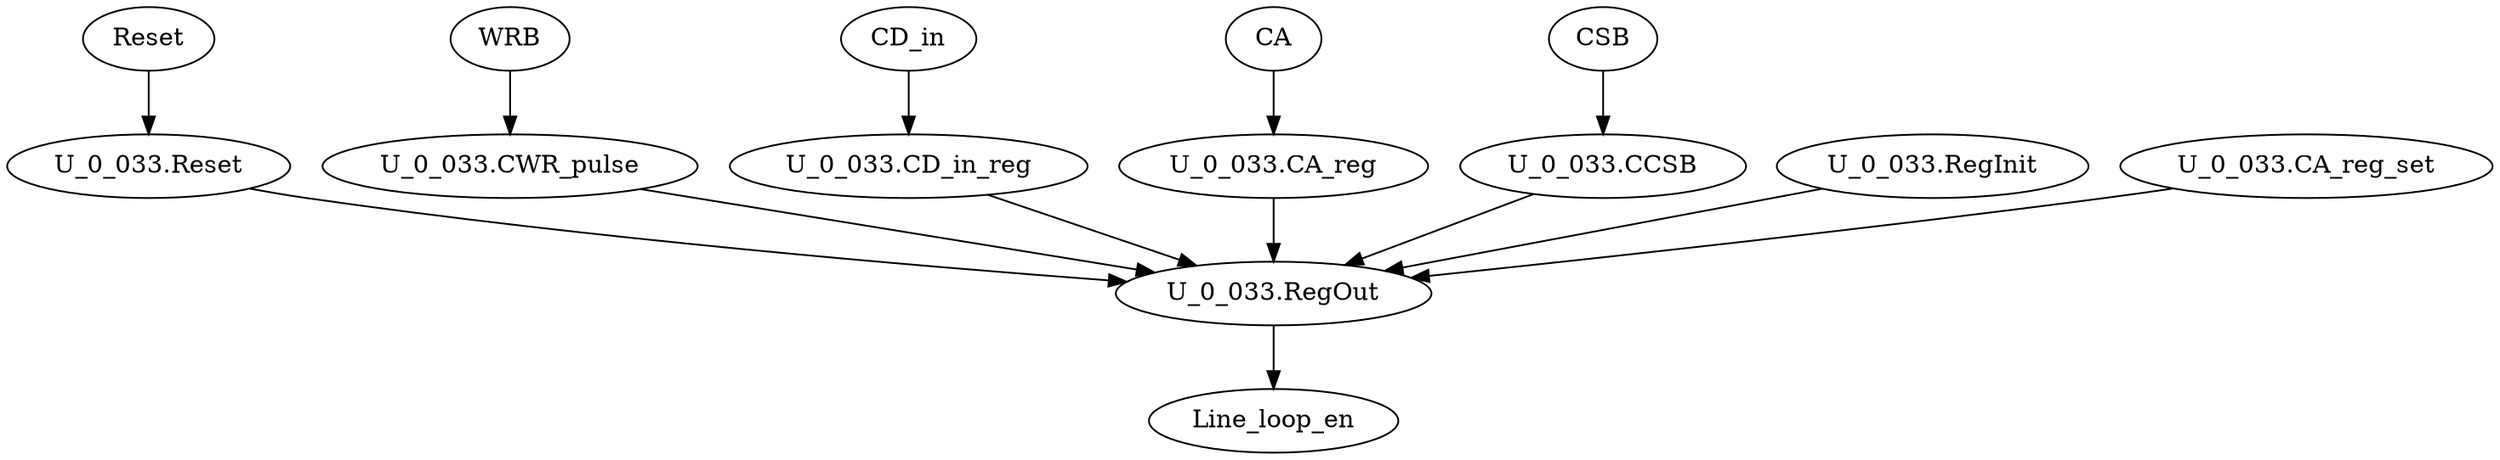 strict digraph "" {
	Reset	 [complexity=1,
		importance=0.0308170945521,
		rank=0.0308170945521];
	"U_0_033.Reset"	 [complexity=1,
		importance=0.029063591725,
		rank=0.029063591725];
	Reset -> "U_0_033.Reset";
	WRB	 [complexity=4,
		importance=0.0171685902472,
		rank=0.00429214756179];
	"U_0_033.CWR_pulse"	 [complexity=4,
		importance=0.01541508742,
		rank=0.00385377185501];
	WRB -> "U_0_033.CWR_pulse";
	"U_0_033.RegOut"	 [complexity=0,
		importance=0.0136486911662,
		rank=0.0];
	Line_loop_en	 [complexity=0,
		importance=0.00571852560641,
		rank=0.0];
	"U_0_033.RegOut" -> Line_loop_en;
	CD_in	 [complexity=2,
		importance=0.0171830953522,
		rank=0.00859154767611];
	"U_0_033.CD_in_reg"	 [complexity=2,
		importance=0.0154295925251,
		rank=0.00771479626255];
	CD_in -> "U_0_033.CD_in_reg";
	CA	 [complexity=4,
		importance=0.0171685902472,
		rank=0.00429214756179];
	"U_0_033.CA_reg"	 [complexity=4,
		importance=0.01541508742,
		rank=0.00385377185501];
	CA -> "U_0_033.CA_reg";
	"U_0_033.CA_reg" -> "U_0_033.RegOut";
	CSB	 [complexity=4,
		importance=0.0171685902472,
		rank=0.00429214756179];
	"U_0_033.CCSB"	 [complexity=4,
		importance=0.01541508742,
		rank=0.00385377185501];
	CSB -> "U_0_033.CCSB";
	"U_0_033.Reset" -> "U_0_033.RegOut";
	"U_0_033.CCSB" -> "U_0_033.RegOut";
	"U_0_033.CWR_pulse" -> "U_0_033.RegOut";
	"U_0_033.RegInit"	 [complexity=2,
		importance=0.0154021939933,
		rank=0.00770109699667];
	"U_0_033.RegInit" -> "U_0_033.RegOut";
	"U_0_033.CD_in_reg" -> "U_0_033.RegOut";
	"U_0_033.CA_reg_set"	 [complexity=4,
		importance=0.0154021939933,
		rank=0.00385054849833];
	"U_0_033.CA_reg_set" -> "U_0_033.RegOut";
}
